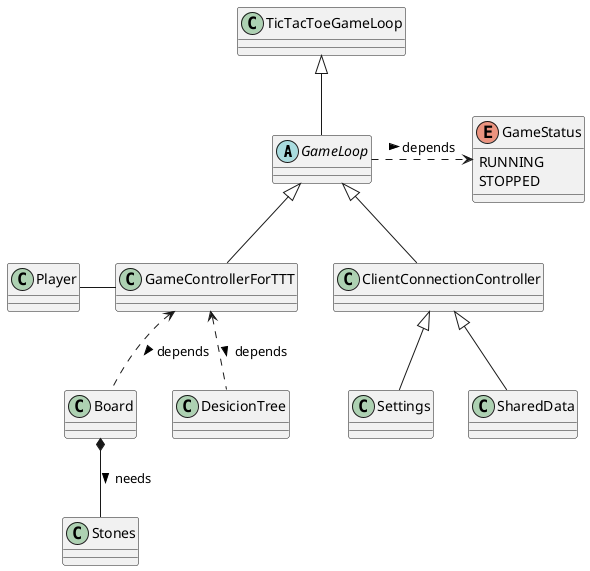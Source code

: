@startuml
'https://plantuml.com/class-diagram

abstract class GameLoop
class GameControllerForTTT
class ClientConnectionController
class Player
class Board
class Stones
class TicTacToeGameLoop
class DesicionTree
class Settings
class SharedData

TicTacToeGameLoop <|-- GameLoop
GameLoop <|--  ClientConnectionController
GameLoop .> GameStatus : > depends
GameLoop <|-- GameControllerForTTT

ClientConnectionController <|-- Settings
ClientConnectionController <|-- SharedData

Player - GameControllerForTTT
GameControllerForTTT <.. DesicionTree : > depends
GameControllerForTTT <.. Board : > depends
Board *-- Stones : needs >











abstract class GameLoop {
}

enum GameStatus {
RUNNING
STOPPED
}

@enduml